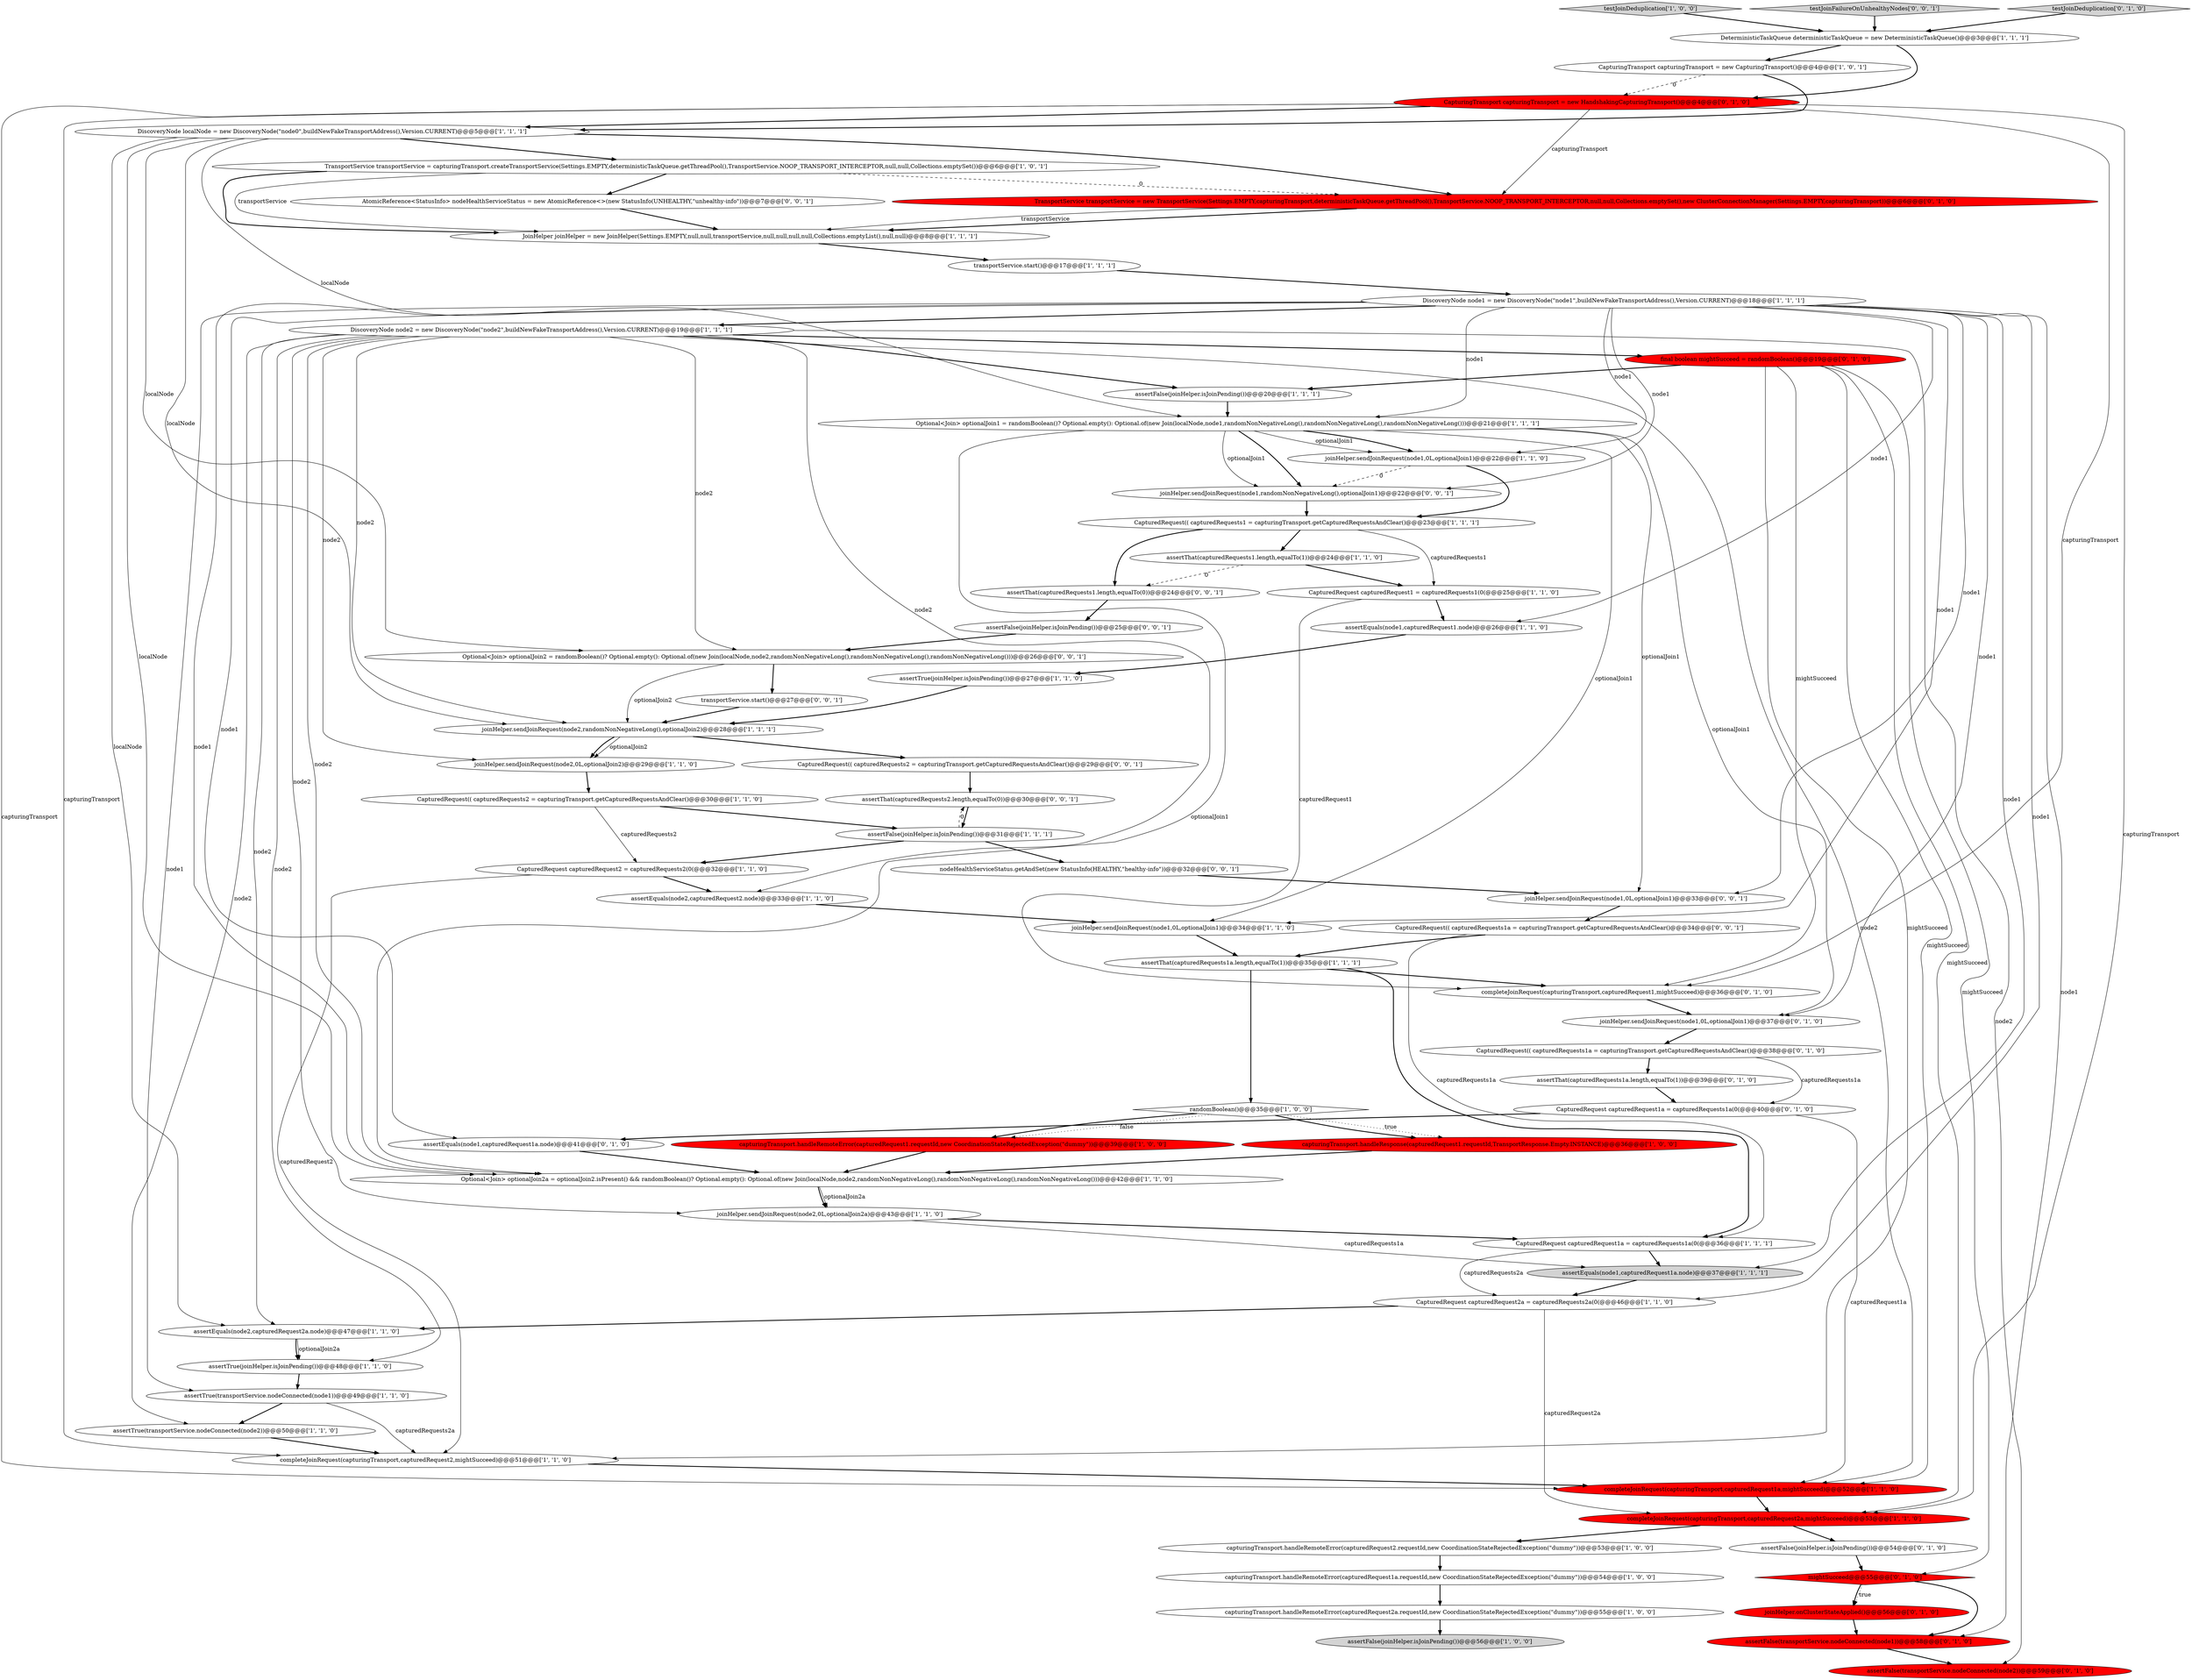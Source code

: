 digraph {
60 [style = filled, label = "joinHelper.sendJoinRequest(node1,randomNonNegativeLong(),optionalJoin1)@@@22@@@['0', '0', '1']", fillcolor = white, shape = ellipse image = "AAA0AAABBB3BBB"];
19 [style = filled, label = "CapturedRequest capturedRequest2 = capturedRequests2(0(@@@32@@@['1', '1', '0']", fillcolor = white, shape = ellipse image = "AAA0AAABBB1BBB"];
63 [style = filled, label = "transportService.start()@@@27@@@['0', '0', '1']", fillcolor = white, shape = ellipse image = "AAA0AAABBB3BBB"];
12 [style = filled, label = "JoinHelper joinHelper = new JoinHelper(Settings.EMPTY,null,null,transportService,null,null,null,null,Collections.emptyList(),null,null)@@@8@@@['1', '1', '1']", fillcolor = white, shape = ellipse image = "AAA0AAABBB1BBB"];
2 [style = filled, label = "transportService.start()@@@17@@@['1', '1', '1']", fillcolor = white, shape = ellipse image = "AAA0AAABBB1BBB"];
6 [style = filled, label = "capturingTransport.handleRemoteError(capturedRequest2.requestId,new CoordinationStateRejectedException(\"dummy\"))@@@53@@@['1', '0', '0']", fillcolor = white, shape = ellipse image = "AAA0AAABBB1BBB"];
30 [style = filled, label = "assertFalse(joinHelper.isJoinPending())@@@56@@@['1', '0', '0']", fillcolor = lightgray, shape = ellipse image = "AAA0AAABBB1BBB"];
43 [style = filled, label = "TransportService transportService = capturingTransport.createTransportService(Settings.EMPTY,deterministicTaskQueue.getThreadPool(),TransportService.NOOP_TRANSPORT_INTERCEPTOR,null,null,Collections.emptySet())@@@6@@@['1', '0', '1']", fillcolor = white, shape = ellipse image = "AAA0AAABBB1BBB"];
35 [style = filled, label = "assertTrue(transportService.nodeConnected(node2))@@@50@@@['1', '1', '0']", fillcolor = white, shape = ellipse image = "AAA0AAABBB1BBB"];
3 [style = filled, label = "assertEquals(node1,capturedRequest1a.node)@@@37@@@['1', '1', '1']", fillcolor = lightgray, shape = ellipse image = "AAA0AAABBB1BBB"];
28 [style = filled, label = "DeterministicTaskQueue deterministicTaskQueue = new DeterministicTaskQueue()@@@3@@@['1', '1', '1']", fillcolor = white, shape = ellipse image = "AAA0AAABBB1BBB"];
45 [style = filled, label = "joinHelper.sendJoinRequest(node1,0L,optionalJoin1)@@@37@@@['0', '1', '0']", fillcolor = white, shape = ellipse image = "AAA0AAABBB2BBB"];
37 [style = filled, label = "assertEquals(node2,capturedRequest2.node)@@@33@@@['1', '1', '0']", fillcolor = white, shape = ellipse image = "AAA0AAABBB1BBB"];
5 [style = filled, label = "CapturedRequest capturedRequest1a = capturedRequests1a(0(@@@36@@@['1', '1', '1']", fillcolor = white, shape = ellipse image = "AAA0AAABBB1BBB"];
15 [style = filled, label = "assertTrue(transportService.nodeConnected(node1))@@@49@@@['1', '1', '0']", fillcolor = white, shape = ellipse image = "AAA0AAABBB1BBB"];
16 [style = filled, label = "CapturedRequest(( capturedRequests2 = capturingTransport.getCapturedRequestsAndClear()@@@30@@@['1', '1', '0']", fillcolor = white, shape = ellipse image = "AAA0AAABBB1BBB"];
17 [style = filled, label = "assertThat(capturedRequests1.length,equalTo(1))@@@24@@@['1', '1', '0']", fillcolor = white, shape = ellipse image = "AAA0AAABBB1BBB"];
44 [style = filled, label = "joinHelper.onClusterStateApplied()@@@56@@@['0', '1', '0']", fillcolor = red, shape = ellipse image = "AAA1AAABBB2BBB"];
42 [style = filled, label = "joinHelper.sendJoinRequest(node1,0L,optionalJoin1)@@@34@@@['1', '1', '0']", fillcolor = white, shape = ellipse image = "AAA0AAABBB1BBB"];
48 [style = filled, label = "final boolean mightSucceed = randomBoolean()@@@19@@@['0', '1', '0']", fillcolor = red, shape = ellipse image = "AAA1AAABBB2BBB"];
36 [style = filled, label = "Optional<Join> optionalJoin2a = optionalJoin2.isPresent() && randomBoolean()? Optional.empty(): Optional.of(new Join(localNode,node2,randomNonNegativeLong(),randomNonNegativeLong(),randomNonNegativeLong()))@@@42@@@['1', '1', '0']", fillcolor = white, shape = ellipse image = "AAA0AAABBB1BBB"];
7 [style = filled, label = "testJoinDeduplication['1', '0', '0']", fillcolor = lightgray, shape = diamond image = "AAA0AAABBB1BBB"];
9 [style = filled, label = "capturingTransport.handleRemoteError(capturedRequest1a.requestId,new CoordinationStateRejectedException(\"dummy\"))@@@54@@@['1', '0', '0']", fillcolor = white, shape = ellipse image = "AAA0AAABBB1BBB"];
29 [style = filled, label = "CapturedRequest(( capturedRequests1 = capturingTransport.getCapturedRequestsAndClear()@@@23@@@['1', '1', '1']", fillcolor = white, shape = ellipse image = "AAA0AAABBB1BBB"];
20 [style = filled, label = "CapturedRequest capturedRequest2a = capturedRequests2a(0(@@@46@@@['1', '1', '0']", fillcolor = white, shape = ellipse image = "AAA0AAABBB1BBB"];
52 [style = filled, label = "completeJoinRequest(capturingTransport,capturedRequest1,mightSucceed)@@@36@@@['0', '1', '0']", fillcolor = white, shape = ellipse image = "AAA0AAABBB2BBB"];
11 [style = filled, label = "assertFalse(joinHelper.isJoinPending())@@@31@@@['1', '1', '1']", fillcolor = white, shape = ellipse image = "AAA0AAABBB1BBB"];
62 [style = filled, label = "CapturedRequest(( capturedRequests2 = capturingTransport.getCapturedRequestsAndClear()@@@29@@@['0', '0', '1']", fillcolor = white, shape = ellipse image = "AAA0AAABBB3BBB"];
39 [style = filled, label = "assertFalse(joinHelper.isJoinPending())@@@20@@@['1', '1', '1']", fillcolor = white, shape = ellipse image = "AAA0AAABBB1BBB"];
21 [style = filled, label = "assertTrue(joinHelper.isJoinPending())@@@27@@@['1', '1', '0']", fillcolor = white, shape = ellipse image = "AAA0AAABBB1BBB"];
38 [style = filled, label = "capturingTransport.handleRemoteError(capturedRequest2a.requestId,new CoordinationStateRejectedException(\"dummy\"))@@@55@@@['1', '0', '0']", fillcolor = white, shape = ellipse image = "AAA0AAABBB1BBB"];
56 [style = filled, label = "assertFalse(joinHelper.isJoinPending())@@@54@@@['0', '1', '0']", fillcolor = white, shape = ellipse image = "AAA0AAABBB2BBB"];
59 [style = filled, label = "nodeHealthServiceStatus.getAndSet(new StatusInfo(HEALTHY,\"healthy-info\"))@@@32@@@['0', '0', '1']", fillcolor = white, shape = ellipse image = "AAA0AAABBB3BBB"];
61 [style = filled, label = "AtomicReference<StatusInfo> nodeHealthServiceStatus = new AtomicReference<>(new StatusInfo(UNHEALTHY,\"unhealthy-info\"))@@@7@@@['0', '0', '1']", fillcolor = white, shape = ellipse image = "AAA0AAABBB3BBB"];
4 [style = filled, label = "capturingTransport.handleResponse(capturedRequest1.requestId,TransportResponse.Empty.INSTANCE)@@@36@@@['1', '0', '0']", fillcolor = red, shape = ellipse image = "AAA1AAABBB1BBB"];
49 [style = filled, label = "TransportService transportService = new TransportService(Settings.EMPTY,capturingTransport,deterministicTaskQueue.getThreadPool(),TransportService.NOOP_TRANSPORT_INTERCEPTOR,null,null,Collections.emptySet(),new ClusterConnectionManager(Settings.EMPTY,capturingTransport))@@@6@@@['0', '1', '0']", fillcolor = red, shape = ellipse image = "AAA1AAABBB2BBB"];
68 [style = filled, label = "Optional<Join> optionalJoin2 = randomBoolean()? Optional.empty(): Optional.of(new Join(localNode,node2,randomNonNegativeLong(),randomNonNegativeLong(),randomNonNegativeLong()))@@@26@@@['0', '0', '1']", fillcolor = white, shape = ellipse image = "AAA0AAABBB3BBB"];
70 [style = filled, label = "testJoinFailureOnUnhealthyNodes['0', '0', '1']", fillcolor = lightgray, shape = diamond image = "AAA0AAABBB3BBB"];
24 [style = filled, label = "joinHelper.sendJoinRequest(node2,0L,optionalJoin2a)@@@43@@@['1', '1', '0']", fillcolor = white, shape = ellipse image = "AAA0AAABBB1BBB"];
53 [style = filled, label = "testJoinDeduplication['0', '1', '0']", fillcolor = lightgray, shape = diamond image = "AAA0AAABBB2BBB"];
51 [style = filled, label = "CapturedRequest(( capturedRequests1a = capturingTransport.getCapturedRequestsAndClear()@@@38@@@['0', '1', '0']", fillcolor = white, shape = ellipse image = "AAA0AAABBB2BBB"];
10 [style = filled, label = "assertEquals(node2,capturedRequest2a.node)@@@47@@@['1', '1', '0']", fillcolor = white, shape = ellipse image = "AAA0AAABBB1BBB"];
40 [style = filled, label = "completeJoinRequest(capturingTransport,capturedRequest1a,mightSucceed)@@@52@@@['1', '1', '0']", fillcolor = red, shape = ellipse image = "AAA1AAABBB1BBB"];
41 [style = filled, label = "completeJoinRequest(capturingTransport,capturedRequest2a,mightSucceed)@@@53@@@['1', '1', '0']", fillcolor = red, shape = ellipse image = "AAA1AAABBB1BBB"];
47 [style = filled, label = "assertThat(capturedRequests1a.length,equalTo(1))@@@39@@@['0', '1', '0']", fillcolor = white, shape = ellipse image = "AAA0AAABBB2BBB"];
65 [style = filled, label = "assertFalse(joinHelper.isJoinPending())@@@25@@@['0', '0', '1']", fillcolor = white, shape = ellipse image = "AAA0AAABBB3BBB"];
33 [style = filled, label = "joinHelper.sendJoinRequest(node2,randomNonNegativeLong(),optionalJoin2)@@@28@@@['1', '1', '1']", fillcolor = white, shape = ellipse image = "AAA0AAABBB1BBB"];
34 [style = filled, label = "completeJoinRequest(capturingTransport,capturedRequest2,mightSucceed)@@@51@@@['1', '1', '0']", fillcolor = white, shape = ellipse image = "AAA0AAABBB1BBB"];
67 [style = filled, label = "joinHelper.sendJoinRequest(node1,0L,optionalJoin1)@@@33@@@['0', '0', '1']", fillcolor = white, shape = ellipse image = "AAA0AAABBB3BBB"];
25 [style = filled, label = "CapturedRequest capturedRequest1 = capturedRequests1(0(@@@25@@@['1', '1', '0']", fillcolor = white, shape = ellipse image = "AAA0AAABBB1BBB"];
46 [style = filled, label = "CapturedRequest capturedRequest1a = capturedRequests1a(0(@@@40@@@['0', '1', '0']", fillcolor = white, shape = ellipse image = "AAA0AAABBB2BBB"];
22 [style = filled, label = "assertTrue(joinHelper.isJoinPending())@@@48@@@['1', '1', '0']", fillcolor = white, shape = ellipse image = "AAA0AAABBB1BBB"];
69 [style = filled, label = "assertThat(capturedRequests2.length,equalTo(0))@@@30@@@['0', '0', '1']", fillcolor = white, shape = ellipse image = "AAA0AAABBB3BBB"];
54 [style = filled, label = "assertFalse(transportService.nodeConnected(node1))@@@58@@@['0', '1', '0']", fillcolor = red, shape = ellipse image = "AAA1AAABBB2BBB"];
31 [style = filled, label = "joinHelper.sendJoinRequest(node1,0L,optionalJoin1)@@@22@@@['1', '1', '0']", fillcolor = white, shape = ellipse image = "AAA0AAABBB1BBB"];
1 [style = filled, label = "CapturingTransport capturingTransport = new CapturingTransport()@@@4@@@['1', '0', '1']", fillcolor = white, shape = ellipse image = "AAA0AAABBB1BBB"];
14 [style = filled, label = "randomBoolean()@@@35@@@['1', '0', '0']", fillcolor = white, shape = diamond image = "AAA0AAABBB1BBB"];
18 [style = filled, label = "Optional<Join> optionalJoin1 = randomBoolean()? Optional.empty(): Optional.of(new Join(localNode,node1,randomNonNegativeLong(),randomNonNegativeLong(),randomNonNegativeLong()))@@@21@@@['1', '1', '1']", fillcolor = white, shape = ellipse image = "AAA0AAABBB1BBB"];
57 [style = filled, label = "assertEquals(node1,capturedRequest1a.node)@@@41@@@['0', '1', '0']", fillcolor = white, shape = ellipse image = "AAA0AAABBB2BBB"];
50 [style = filled, label = "assertFalse(transportService.nodeConnected(node2))@@@59@@@['0', '1', '0']", fillcolor = red, shape = ellipse image = "AAA1AAABBB2BBB"];
32 [style = filled, label = "assertEquals(node1,capturedRequest1.node)@@@26@@@['1', '1', '0']", fillcolor = white, shape = ellipse image = "AAA0AAABBB1BBB"];
23 [style = filled, label = "joinHelper.sendJoinRequest(node2,0L,optionalJoin2)@@@29@@@['1', '1', '0']", fillcolor = white, shape = ellipse image = "AAA0AAABBB1BBB"];
26 [style = filled, label = "assertThat(capturedRequests1a.length,equalTo(1))@@@35@@@['1', '1', '1']", fillcolor = white, shape = ellipse image = "AAA0AAABBB1BBB"];
0 [style = filled, label = "DiscoveryNode localNode = new DiscoveryNode(\"node0\",buildNewFakeTransportAddress(),Version.CURRENT)@@@5@@@['1', '1', '1']", fillcolor = white, shape = ellipse image = "AAA0AAABBB1BBB"];
66 [style = filled, label = "assertThat(capturedRequests1.length,equalTo(0))@@@24@@@['0', '0', '1']", fillcolor = white, shape = ellipse image = "AAA0AAABBB3BBB"];
13 [style = filled, label = "DiscoveryNode node1 = new DiscoveryNode(\"node1\",buildNewFakeTransportAddress(),Version.CURRENT)@@@18@@@['1', '1', '1']", fillcolor = white, shape = ellipse image = "AAA0AAABBB1BBB"];
55 [style = filled, label = "CapturingTransport capturingTransport = new HandshakingCapturingTransport()@@@4@@@['0', '1', '0']", fillcolor = red, shape = ellipse image = "AAA1AAABBB2BBB"];
8 [style = filled, label = "DiscoveryNode node2 = new DiscoveryNode(\"node2\",buildNewFakeTransportAddress(),Version.CURRENT)@@@19@@@['1', '1', '1']", fillcolor = white, shape = ellipse image = "AAA0AAABBB1BBB"];
64 [style = filled, label = "CapturedRequest(( capturedRequests1a = capturingTransport.getCapturedRequestsAndClear()@@@34@@@['0', '0', '1']", fillcolor = white, shape = ellipse image = "AAA0AAABBB3BBB"];
27 [style = filled, label = "capturingTransport.handleRemoteError(capturedRequest1.requestId,new CoordinationStateRejectedException(\"dummy\"))@@@39@@@['1', '0', '0']", fillcolor = red, shape = ellipse image = "AAA1AAABBB1BBB"];
58 [style = filled, label = "mightSucceed@@@55@@@['0', '1', '0']", fillcolor = red, shape = diamond image = "AAA1AAABBB2BBB"];
5->3 [style = bold, label=""];
17->25 [style = bold, label=""];
1->55 [style = dashed, label="0"];
22->15 [style = bold, label=""];
18->36 [style = solid, label="optionalJoin1"];
33->23 [style = solid, label="optionalJoin2"];
60->29 [style = bold, label=""];
61->12 [style = bold, label=""];
49->12 [style = solid, label="transportService"];
48->39 [style = bold, label=""];
55->34 [style = solid, label="capturingTransport"];
39->18 [style = bold, label=""];
55->41 [style = solid, label="capturingTransport"];
48->40 [style = solid, label="mightSucceed"];
51->46 [style = solid, label="capturedRequests1a"];
12->2 [style = bold, label=""];
38->30 [style = bold, label=""];
13->36 [style = solid, label="node1"];
36->24 [style = bold, label=""];
13->54 [style = solid, label="node1"];
65->68 [style = bold, label=""];
51->47 [style = bold, label=""];
8->23 [style = solid, label="node2"];
0->10 [style = solid, label="localNode"];
4->36 [style = bold, label=""];
14->27 [style = dotted, label="false"];
8->39 [style = bold, label=""];
9->38 [style = bold, label=""];
68->33 [style = solid, label="optionalJoin2"];
59->67 [style = bold, label=""];
13->3 [style = solid, label="node1"];
28->55 [style = bold, label=""];
55->52 [style = solid, label="capturingTransport"];
13->57 [style = solid, label="node1"];
18->31 [style = bold, label=""];
70->28 [style = bold, label=""];
49->12 [style = bold, label=""];
8->10 [style = solid, label="node2"];
0->68 [style = solid, label="localNode"];
67->64 [style = bold, label=""];
13->18 [style = solid, label="node1"];
0->33 [style = solid, label="localNode"];
24->3 [style = solid, label="capturedRequests1a"];
10->22 [style = solid, label="optionalJoin2a"];
0->36 [style = solid, label="localNode"];
8->22 [style = solid, label="node2"];
26->14 [style = bold, label=""];
52->45 [style = bold, label=""];
31->29 [style = bold, label=""];
29->66 [style = bold, label=""];
41->6 [style = bold, label=""];
1->0 [style = bold, label=""];
48->34 [style = solid, label="mightSucceed"];
11->69 [style = dashed, label="0"];
58->54 [style = bold, label=""];
15->35 [style = bold, label=""];
8->33 [style = solid, label="node2"];
24->5 [style = bold, label=""];
19->37 [style = bold, label=""];
33->23 [style = bold, label=""];
56->58 [style = bold, label=""];
55->49 [style = solid, label="capturingTransport"];
43->12 [style = bold, label=""];
18->42 [style = solid, label="optionalJoin1"];
43->49 [style = dashed, label="0"];
43->12 [style = solid, label="transportService"];
13->60 [style = solid, label="node1"];
8->24 [style = solid, label="node2"];
35->34 [style = bold, label=""];
14->4 [style = dotted, label="true"];
13->45 [style = solid, label="node1"];
14->4 [style = bold, label=""];
66->65 [style = bold, label=""];
44->54 [style = bold, label=""];
11->59 [style = bold, label=""];
48->41 [style = solid, label="mightSucceed"];
29->17 [style = bold, label=""];
25->52 [style = solid, label="capturedRequest1"];
34->40 [style = bold, label=""];
13->20 [style = solid, label="node1"];
13->67 [style = solid, label="node1"];
46->40 [style = solid, label="capturedRequest1a"];
45->51 [style = bold, label=""];
18->67 [style = solid, label="optionalJoin1"];
0->43 [style = bold, label=""];
68->63 [style = bold, label=""];
18->60 [style = bold, label=""];
69->11 [style = bold, label=""];
43->61 [style = bold, label=""];
48->58 [style = solid, label="mightSucceed"];
26->52 [style = bold, label=""];
48->52 [style = solid, label="mightSucceed"];
7->28 [style = bold, label=""];
0->49 [style = bold, label=""];
5->20 [style = solid, label="capturedRequests2a"];
64->5 [style = solid, label="capturedRequests1a"];
31->60 [style = dashed, label="0"];
18->31 [style = solid, label="optionalJoin1"];
18->60 [style = solid, label="optionalJoin1"];
14->27 [style = bold, label=""];
46->57 [style = bold, label=""];
62->69 [style = bold, label=""];
53->28 [style = bold, label=""];
37->42 [style = bold, label=""];
17->66 [style = dashed, label="0"];
36->24 [style = solid, label="optionalJoin2a"];
13->15 [style = solid, label="node1"];
13->31 [style = solid, label="node1"];
10->22 [style = bold, label=""];
20->41 [style = solid, label="capturedRequest2a"];
42->26 [style = bold, label=""];
18->45 [style = solid, label="optionalJoin1"];
23->16 [style = bold, label=""];
8->36 [style = solid, label="node2"];
32->21 [style = bold, label=""];
27->36 [style = bold, label=""];
16->11 [style = bold, label=""];
33->62 [style = bold, label=""];
63->33 [style = bold, label=""];
8->40 [style = solid, label="node2"];
26->5 [style = bold, label=""];
29->25 [style = solid, label="capturedRequests1"];
8->37 [style = solid, label="node2"];
21->33 [style = bold, label=""];
25->32 [style = bold, label=""];
41->56 [style = bold, label=""];
47->46 [style = bold, label=""];
28->1 [style = bold, label=""];
55->0 [style = bold, label=""];
8->68 [style = solid, label="node2"];
11->19 [style = bold, label=""];
58->44 [style = bold, label=""];
2->13 [style = bold, label=""];
20->10 [style = bold, label=""];
54->50 [style = bold, label=""];
13->32 [style = solid, label="node1"];
8->48 [style = bold, label=""];
64->26 [style = bold, label=""];
16->19 [style = solid, label="capturedRequests2"];
8->50 [style = solid, label="node2"];
19->34 [style = solid, label="capturedRequest2"];
58->44 [style = dotted, label="true"];
3->20 [style = bold, label=""];
0->18 [style = solid, label="localNode"];
40->41 [style = bold, label=""];
57->36 [style = bold, label=""];
8->35 [style = solid, label="node2"];
13->8 [style = bold, label=""];
6->9 [style = bold, label=""];
15->34 [style = solid, label="capturedRequests2a"];
13->42 [style = solid, label="node1"];
55->40 [style = solid, label="capturingTransport"];
}
